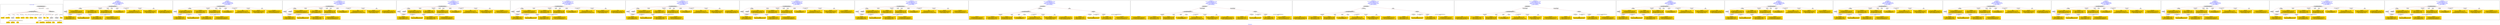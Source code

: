digraph n0 {
fontcolor="blue"
remincross="true"
label="s06-npg.json"
subgraph cluster_0 {
label="1-correct model"
n2[style="filled",color="white",fillcolor="lightgray",label="CulturalHeritageObject1"];
n3[shape="plaintext",style="filled",fillcolor="gold",label="Copyright"];
n4[shape="plaintext",style="filled",fillcolor="gold",label="DateOfWork"];
n5[style="filled",color="white",fillcolor="lightgray",label="Person1"];
n6[shape="plaintext",style="filled",fillcolor="gold",label="Description"];
n7[shape="plaintext",style="filled",fillcolor="gold",label="Dimension"];
n8[shape="plaintext",style="filled",fillcolor="gold",label="Medium"];
n9[shape="plaintext",style="filled",fillcolor="gold",label="CreditLine"];
n10[shape="plaintext",style="filled",fillcolor="gold",label="Owner"];
n11[style="filled",color="white",fillcolor="lightgray",label="Concept2"];
n12[shape="plaintext",style="filled",fillcolor="gold",label="Title"];
n13[shape="plaintext",style="filled",fillcolor="gold",label="Ref"];
n14[style="filled",color="white",fillcolor="lightgray",label="Person2"];
n15[style="filled",color="white",fillcolor="lightgray",label="Concept1"];
n16[shape="plaintext",style="filled",fillcolor="gold",label="birthDate"];
n17[shape="plaintext",style="filled",fillcolor="gold",label="deathDate"];
n18[shape="plaintext",style="filled",fillcolor="gold",label="Artist"];
n19[shape="plaintext",style="filled",fillcolor="gold",label="sitterBirthDate"];
n20[shape="plaintext",style="filled",fillcolor="gold",label="sitterDeathDate"];
n21[shape="plaintext",style="filled",fillcolor="gold",label="values"];
n22[style="filled",color="white",fillcolor="lightgray",label="EuropeanaAggregation1"];
n23[style="filled",color="white",fillcolor="lightgray",label="WebResource1"];
n24[shape="plaintext",style="filled",fillcolor="gold",label="Image"];
n25[shape="plaintext",style="filled",fillcolor="gold",label="Classification"];
n26[shape="plaintext",style="filled",fillcolor="gold",label="values"];
}
subgraph cluster_1 {
label="candidate 0\nlink coherence:1.0\nnode coherence:1.0\nconfidence:0.4354792826123525\nmapping score:0.6148567305677539\ncost:11.99999\n-precision:0.5-recall:0.25"
n28[style="filled",color="white",fillcolor="lightgray",label="CulturalHeritageObject1"];
n29[style="filled",color="white",fillcolor="lightgray",label="Person1"];
n30[shape="plaintext",style="filled",fillcolor="gold",label="CreditLine\n[CulturalHeritageObject,provenance,0.611]\n[CulturalHeritageObject,title,0.258]\n[CulturalHeritageObject,rightsHolder,0.1]\n[Person,countryAssociatedWithThePerson,0.031]"];
n31[shape="plaintext",style="filled",fillcolor="gold",label="DateOfWork\n[CulturalHeritageObject,created,0.513]\n[Person,dateOfBirth,0.288]\n[CulturalHeritageObject,provenance,0.124]\n[Person,dateOfDeath,0.075]"];
n32[shape="plaintext",style="filled",fillcolor="gold",label="deathDate\n[Person,dateOfDeath,0.435]\n[CulturalHeritageObject,created,0.251]\n[Person,dateOfBirth,0.218]\n[CulturalHeritageObject,extent,0.096]"];
n33[shape="plaintext",style="filled",fillcolor="gold",label="Ref\n[CulturalHeritageObject,extent,0.967]\n[Person,nameOfThePerson,0.033]"];
n34[shape="plaintext",style="filled",fillcolor="gold",label="Dimension\n[CulturalHeritageObject,extent,0.801]\n[Person,nameOfThePerson,0.199]\n[CulturalHeritageObject,title,0.001]\n[CulturalHeritageObject,medium,0.0]"];
n35[shape="plaintext",style="filled",fillcolor="gold",label="Medium\n[CulturalHeritageObject,medium,1.0]\n[Concept,prefLabel,0.0]\n[Person,nameOfThePerson,0.0]"];
n36[shape="plaintext",style="filled",fillcolor="gold",label="Title\n[Person,nameOfThePerson,0.668]\n[CulturalHeritageObject,title,0.277]\n[CulturalHeritageObject,provenance,0.054]\n[CulturalHeritageObject,accessionNumber,0.001]"];
n37[shape="plaintext",style="filled",fillcolor="gold",label="Copyright\n[CulturalHeritageObject,provenance,0.601]\n[Person,nameOfThePerson,0.23]\n[CulturalHeritageObject,created,0.085]\n[Person,dateOfBirth,0.085]"];
n38[shape="plaintext",style="filled",fillcolor="gold",label="birthDate\n[Person,dateOfBirth,0.455]\n[CulturalHeritageObject,created,0.373]\n[Person,dateOfDeath,0.096]\n[Person,nameOfThePerson,0.076]"];
n39[shape="plaintext",style="filled",fillcolor="gold",label="Owner\n[CulturalHeritageObject,title,0.807]\n[CulturalHeritageObject,provenance,0.123]\n[CulturalHeritageObject,rightsHolder,0.069]\n[Person,nameOfThePerson,0.001]"];
n40[shape="plaintext",style="filled",fillcolor="gold",label="Description\n[CulturalHeritageObject,title,0.615]\n[CulturalHeritageObject,provenance,0.201]\n[Person,nameOfThePerson,0.139]\n[Person,countryAssociatedWithThePerson,0.045]"];
}
subgraph cluster_2 {
label="candidate 1\nlink coherence:1.0\nnode coherence:1.0\nconfidence:0.4138247672435888\nmapping score:0.607638558778166\ncost:11.99999\n-precision:0.58-recall:0.29"
n42[style="filled",color="white",fillcolor="lightgray",label="CulturalHeritageObject1"];
n43[style="filled",color="white",fillcolor="lightgray",label="Person1"];
n44[shape="plaintext",style="filled",fillcolor="gold",label="Owner\n[CulturalHeritageObject,title,0.807]\n[CulturalHeritageObject,provenance,0.123]\n[CulturalHeritageObject,rightsHolder,0.069]\n[Person,nameOfThePerson,0.001]"];
n45[shape="plaintext",style="filled",fillcolor="gold",label="DateOfWork\n[CulturalHeritageObject,created,0.513]\n[Person,dateOfBirth,0.288]\n[CulturalHeritageObject,provenance,0.124]\n[Person,dateOfDeath,0.075]"];
n46[shape="plaintext",style="filled",fillcolor="gold",label="deathDate\n[Person,dateOfDeath,0.435]\n[CulturalHeritageObject,created,0.251]\n[Person,dateOfBirth,0.218]\n[CulturalHeritageObject,extent,0.096]"];
n47[shape="plaintext",style="filled",fillcolor="gold",label="Ref\n[CulturalHeritageObject,extent,0.967]\n[Person,nameOfThePerson,0.033]"];
n48[shape="plaintext",style="filled",fillcolor="gold",label="Dimension\n[CulturalHeritageObject,extent,0.801]\n[Person,nameOfThePerson,0.199]\n[CulturalHeritageObject,title,0.001]\n[CulturalHeritageObject,medium,0.0]"];
n49[shape="plaintext",style="filled",fillcolor="gold",label="Medium\n[CulturalHeritageObject,medium,1.0]\n[Concept,prefLabel,0.0]\n[Person,nameOfThePerson,0.0]"];
n50[shape="plaintext",style="filled",fillcolor="gold",label="Title\n[Person,nameOfThePerson,0.668]\n[CulturalHeritageObject,title,0.277]\n[CulturalHeritageObject,provenance,0.054]\n[CulturalHeritageObject,accessionNumber,0.001]"];
n51[shape="plaintext",style="filled",fillcolor="gold",label="Copyright\n[CulturalHeritageObject,provenance,0.601]\n[Person,nameOfThePerson,0.23]\n[CulturalHeritageObject,created,0.085]\n[Person,dateOfBirth,0.085]"];
n52[shape="plaintext",style="filled",fillcolor="gold",label="birthDate\n[Person,dateOfBirth,0.455]\n[CulturalHeritageObject,created,0.373]\n[Person,dateOfDeath,0.096]\n[Person,nameOfThePerson,0.076]"];
n53[shape="plaintext",style="filled",fillcolor="gold",label="Description\n[CulturalHeritageObject,title,0.615]\n[CulturalHeritageObject,provenance,0.201]\n[Person,nameOfThePerson,0.139]\n[Person,countryAssociatedWithThePerson,0.045]"];
n54[shape="plaintext",style="filled",fillcolor="gold",label="CreditLine\n[CulturalHeritageObject,provenance,0.611]\n[CulturalHeritageObject,title,0.258]\n[CulturalHeritageObject,rightsHolder,0.1]\n[Person,countryAssociatedWithThePerson,0.031]"];
}
subgraph cluster_3 {
label="candidate 10\nlink coherence:0.9230769230769231\nnode coherence:1.0\nconfidence:0.40756319637794236\nmapping score:0.6055513684896172\ncost:12.99999\n-precision:0.31-recall:0.17"
n56[style="filled",color="white",fillcolor="lightgray",label="CulturalHeritageObject1"];
n57[style="filled",color="white",fillcolor="lightgray",label="Person1"];
n58[style="filled",color="white",fillcolor="lightgray",label="Concept1"];
n59[shape="plaintext",style="filled",fillcolor="gold",label="CreditLine\n[CulturalHeritageObject,provenance,0.611]\n[CulturalHeritageObject,title,0.258]\n[CulturalHeritageObject,rightsHolder,0.1]\n[Person,countryAssociatedWithThePerson,0.031]"];
n60[shape="plaintext",style="filled",fillcolor="gold",label="birthDate\n[Person,dateOfBirth,0.455]\n[CulturalHeritageObject,created,0.373]\n[Person,dateOfDeath,0.096]\n[Person,nameOfThePerson,0.076]"];
n61[shape="plaintext",style="filled",fillcolor="gold",label="deathDate\n[Person,dateOfDeath,0.435]\n[CulturalHeritageObject,created,0.251]\n[Person,dateOfBirth,0.218]\n[CulturalHeritageObject,extent,0.096]"];
n62[shape="plaintext",style="filled",fillcolor="gold",label="Ref\n[CulturalHeritageObject,extent,0.967]\n[Person,nameOfThePerson,0.033]"];
n63[shape="plaintext",style="filled",fillcolor="gold",label="Dimension\n[CulturalHeritageObject,extent,0.801]\n[Person,nameOfThePerson,0.199]\n[CulturalHeritageObject,title,0.001]\n[CulturalHeritageObject,medium,0.0]"];
n64[shape="plaintext",style="filled",fillcolor="gold",label="Medium\n[CulturalHeritageObject,medium,1.0]\n[Concept,prefLabel,0.0]\n[Person,nameOfThePerson,0.0]"];
n65[shape="plaintext",style="filled",fillcolor="gold",label="Title\n[Person,nameOfThePerson,0.668]\n[CulturalHeritageObject,title,0.277]\n[CulturalHeritageObject,provenance,0.054]\n[CulturalHeritageObject,accessionNumber,0.001]"];
n66[shape="plaintext",style="filled",fillcolor="gold",label="Copyright\n[CulturalHeritageObject,provenance,0.601]\n[Person,nameOfThePerson,0.23]\n[CulturalHeritageObject,created,0.085]\n[Person,dateOfBirth,0.085]"];
n67[shape="plaintext",style="filled",fillcolor="gold",label="DateOfWork\n[CulturalHeritageObject,created,0.513]\n[Person,dateOfBirth,0.288]\n[CulturalHeritageObject,provenance,0.124]\n[Person,dateOfDeath,0.075]"];
n68[shape="plaintext",style="filled",fillcolor="gold",label="Owner\n[CulturalHeritageObject,title,0.807]\n[CulturalHeritageObject,provenance,0.123]\n[CulturalHeritageObject,rightsHolder,0.069]\n[Person,nameOfThePerson,0.001]"];
n69[shape="plaintext",style="filled",fillcolor="gold",label="Description\n[CulturalHeritageObject,title,0.615]\n[CulturalHeritageObject,provenance,0.201]\n[Person,nameOfThePerson,0.139]\n[Person,countryAssociatedWithThePerson,0.045]"];
}
subgraph cluster_4 {
label="candidate 11\nlink coherence:0.9230769230769231\nnode coherence:1.0\nconfidence:0.3859086810091786\nmapping score:0.5983331967000293\ncost:12.99999\n-precision:0.38-recall:0.21"
n71[style="filled",color="white",fillcolor="lightgray",label="CulturalHeritageObject1"];
n72[style="filled",color="white",fillcolor="lightgray",label="Person1"];
n73[style="filled",color="white",fillcolor="lightgray",label="Concept1"];
n74[shape="plaintext",style="filled",fillcolor="gold",label="Owner\n[CulturalHeritageObject,title,0.807]\n[CulturalHeritageObject,provenance,0.123]\n[CulturalHeritageObject,rightsHolder,0.069]\n[Person,nameOfThePerson,0.001]"];
n75[shape="plaintext",style="filled",fillcolor="gold",label="birthDate\n[Person,dateOfBirth,0.455]\n[CulturalHeritageObject,created,0.373]\n[Person,dateOfDeath,0.096]\n[Person,nameOfThePerson,0.076]"];
n76[shape="plaintext",style="filled",fillcolor="gold",label="deathDate\n[Person,dateOfDeath,0.435]\n[CulturalHeritageObject,created,0.251]\n[Person,dateOfBirth,0.218]\n[CulturalHeritageObject,extent,0.096]"];
n77[shape="plaintext",style="filled",fillcolor="gold",label="Ref\n[CulturalHeritageObject,extent,0.967]\n[Person,nameOfThePerson,0.033]"];
n78[shape="plaintext",style="filled",fillcolor="gold",label="Dimension\n[CulturalHeritageObject,extent,0.801]\n[Person,nameOfThePerson,0.199]\n[CulturalHeritageObject,title,0.001]\n[CulturalHeritageObject,medium,0.0]"];
n79[shape="plaintext",style="filled",fillcolor="gold",label="Medium\n[CulturalHeritageObject,medium,1.0]\n[Concept,prefLabel,0.0]\n[Person,nameOfThePerson,0.0]"];
n80[shape="plaintext",style="filled",fillcolor="gold",label="Title\n[Person,nameOfThePerson,0.668]\n[CulturalHeritageObject,title,0.277]\n[CulturalHeritageObject,provenance,0.054]\n[CulturalHeritageObject,accessionNumber,0.001]"];
n81[shape="plaintext",style="filled",fillcolor="gold",label="Copyright\n[CulturalHeritageObject,provenance,0.601]\n[Person,nameOfThePerson,0.23]\n[CulturalHeritageObject,created,0.085]\n[Person,dateOfBirth,0.085]"];
n82[shape="plaintext",style="filled",fillcolor="gold",label="DateOfWork\n[CulturalHeritageObject,created,0.513]\n[Person,dateOfBirth,0.288]\n[CulturalHeritageObject,provenance,0.124]\n[Person,dateOfDeath,0.075]"];
n83[shape="plaintext",style="filled",fillcolor="gold",label="Description\n[CulturalHeritageObject,title,0.615]\n[CulturalHeritageObject,provenance,0.201]\n[Person,nameOfThePerson,0.139]\n[Person,countryAssociatedWithThePerson,0.045]"];
n84[shape="plaintext",style="filled",fillcolor="gold",label="CreditLine\n[CulturalHeritageObject,provenance,0.611]\n[CulturalHeritageObject,title,0.258]\n[CulturalHeritageObject,rightsHolder,0.1]\n[Person,countryAssociatedWithThePerson,0.031]"];
}
subgraph cluster_5 {
label="candidate 12\nlink coherence:0.9230769230769231\nnode coherence:1.0\nconfidence:0.38312119005134454\nmapping score:0.5974040330474178\ncost:12.99999\n-precision:0.31-recall:0.17"
n86[style="filled",color="white",fillcolor="lightgray",label="CulturalHeritageObject1"];
n87[style="filled",color="white",fillcolor="lightgray",label="Person1"];
n88[style="filled",color="white",fillcolor="lightgray",label="Concept1"];
n89[shape="plaintext",style="filled",fillcolor="gold",label="CreditLine\n[CulturalHeritageObject,provenance,0.611]\n[CulturalHeritageObject,title,0.258]\n[CulturalHeritageObject,rightsHolder,0.1]\n[Person,countryAssociatedWithThePerson,0.031]"];
n90[shape="plaintext",style="filled",fillcolor="gold",label="DateOfWork\n[CulturalHeritageObject,created,0.513]\n[Person,dateOfBirth,0.288]\n[CulturalHeritageObject,provenance,0.124]\n[Person,dateOfDeath,0.075]"];
n91[shape="plaintext",style="filled",fillcolor="gold",label="birthDate\n[Person,dateOfBirth,0.455]\n[CulturalHeritageObject,created,0.373]\n[Person,dateOfDeath,0.096]\n[Person,nameOfThePerson,0.076]"];
n92[shape="plaintext",style="filled",fillcolor="gold",label="Ref\n[CulturalHeritageObject,extent,0.967]\n[Person,nameOfThePerson,0.033]"];
n93[shape="plaintext",style="filled",fillcolor="gold",label="Dimension\n[CulturalHeritageObject,extent,0.801]\n[Person,nameOfThePerson,0.199]\n[CulturalHeritageObject,title,0.001]\n[CulturalHeritageObject,medium,0.0]"];
n94[shape="plaintext",style="filled",fillcolor="gold",label="Medium\n[CulturalHeritageObject,medium,1.0]\n[Concept,prefLabel,0.0]\n[Person,nameOfThePerson,0.0]"];
n95[shape="plaintext",style="filled",fillcolor="gold",label="Title\n[Person,nameOfThePerson,0.668]\n[CulturalHeritageObject,title,0.277]\n[CulturalHeritageObject,provenance,0.054]\n[CulturalHeritageObject,accessionNumber,0.001]"];
n96[shape="plaintext",style="filled",fillcolor="gold",label="Copyright\n[CulturalHeritageObject,provenance,0.601]\n[Person,nameOfThePerson,0.23]\n[CulturalHeritageObject,created,0.085]\n[Person,dateOfBirth,0.085]"];
n97[shape="plaintext",style="filled",fillcolor="gold",label="deathDate\n[Person,dateOfDeath,0.435]\n[CulturalHeritageObject,created,0.251]\n[Person,dateOfBirth,0.218]\n[CulturalHeritageObject,extent,0.096]"];
n98[shape="plaintext",style="filled",fillcolor="gold",label="Owner\n[CulturalHeritageObject,title,0.807]\n[CulturalHeritageObject,provenance,0.123]\n[CulturalHeritageObject,rightsHolder,0.069]\n[Person,nameOfThePerson,0.001]"];
n99[shape="plaintext",style="filled",fillcolor="gold",label="Description\n[CulturalHeritageObject,title,0.615]\n[CulturalHeritageObject,provenance,0.201]\n[Person,nameOfThePerson,0.139]\n[Person,countryAssociatedWithThePerson,0.045]"];
}
subgraph cluster_6 {
label="candidate 13\nlink coherence:0.9230769230769231\nnode coherence:1.0\nconfidence:0.3656092775242408\nmapping score:0.5915667288717167\ncost:12.99999\n-precision:0.23-recall:0.12"
n101[style="filled",color="white",fillcolor="lightgray",label="CulturalHeritageObject1"];
n102[style="filled",color="white",fillcolor="lightgray",label="Person1"];
n103[style="filled",color="white",fillcolor="lightgray",label="Concept1"];
n104[shape="plaintext",style="filled",fillcolor="gold",label="CreditLine\n[CulturalHeritageObject,provenance,0.611]\n[CulturalHeritageObject,title,0.258]\n[CulturalHeritageObject,rightsHolder,0.1]\n[Person,countryAssociatedWithThePerson,0.031]"];
n105[shape="plaintext",style="filled",fillcolor="gold",label="deathDate\n[Person,dateOfDeath,0.435]\n[CulturalHeritageObject,created,0.251]\n[Person,dateOfBirth,0.218]\n[CulturalHeritageObject,extent,0.096]"];
n106[shape="plaintext",style="filled",fillcolor="gold",label="birthDate\n[Person,dateOfBirth,0.455]\n[CulturalHeritageObject,created,0.373]\n[Person,dateOfDeath,0.096]\n[Person,nameOfThePerson,0.076]"];
n107[shape="plaintext",style="filled",fillcolor="gold",label="Ref\n[CulturalHeritageObject,extent,0.967]\n[Person,nameOfThePerson,0.033]"];
n108[shape="plaintext",style="filled",fillcolor="gold",label="Dimension\n[CulturalHeritageObject,extent,0.801]\n[Person,nameOfThePerson,0.199]\n[CulturalHeritageObject,title,0.001]\n[CulturalHeritageObject,medium,0.0]"];
n109[shape="plaintext",style="filled",fillcolor="gold",label="Medium\n[CulturalHeritageObject,medium,1.0]\n[Concept,prefLabel,0.0]\n[Person,nameOfThePerson,0.0]"];
n110[shape="plaintext",style="filled",fillcolor="gold",label="Title\n[Person,nameOfThePerson,0.668]\n[CulturalHeritageObject,title,0.277]\n[CulturalHeritageObject,provenance,0.054]\n[CulturalHeritageObject,accessionNumber,0.001]"];
n111[shape="plaintext",style="filled",fillcolor="gold",label="Copyright\n[CulturalHeritageObject,provenance,0.601]\n[Person,nameOfThePerson,0.23]\n[CulturalHeritageObject,created,0.085]\n[Person,dateOfBirth,0.085]"];
n112[shape="plaintext",style="filled",fillcolor="gold",label="DateOfWork\n[CulturalHeritageObject,created,0.513]\n[Person,dateOfBirth,0.288]\n[CulturalHeritageObject,provenance,0.124]\n[Person,dateOfDeath,0.075]"];
n113[shape="plaintext",style="filled",fillcolor="gold",label="Owner\n[CulturalHeritageObject,title,0.807]\n[CulturalHeritageObject,provenance,0.123]\n[CulturalHeritageObject,rightsHolder,0.069]\n[Person,nameOfThePerson,0.001]"];
n114[shape="plaintext",style="filled",fillcolor="gold",label="Description\n[CulturalHeritageObject,title,0.615]\n[CulturalHeritageObject,provenance,0.201]\n[Person,nameOfThePerson,0.139]\n[Person,countryAssociatedWithThePerson,0.045]"];
}
subgraph cluster_7 {
label="candidate 14\nlink coherence:0.9230769230769231\nnode coherence:1.0\nconfidence:0.3614666746825808\nmapping score:0.59018586125783\ncost:12.99999\n-precision:0.38-recall:0.21"
n116[style="filled",color="white",fillcolor="lightgray",label="CulturalHeritageObject1"];
n117[style="filled",color="white",fillcolor="lightgray",label="Person1"];
n118[style="filled",color="white",fillcolor="lightgray",label="Concept1"];
n119[shape="plaintext",style="filled",fillcolor="gold",label="Owner\n[CulturalHeritageObject,title,0.807]\n[CulturalHeritageObject,provenance,0.123]\n[CulturalHeritageObject,rightsHolder,0.069]\n[Person,nameOfThePerson,0.001]"];
n120[shape="plaintext",style="filled",fillcolor="gold",label="DateOfWork\n[CulturalHeritageObject,created,0.513]\n[Person,dateOfBirth,0.288]\n[CulturalHeritageObject,provenance,0.124]\n[Person,dateOfDeath,0.075]"];
n121[shape="plaintext",style="filled",fillcolor="gold",label="birthDate\n[Person,dateOfBirth,0.455]\n[CulturalHeritageObject,created,0.373]\n[Person,dateOfDeath,0.096]\n[Person,nameOfThePerson,0.076]"];
n122[shape="plaintext",style="filled",fillcolor="gold",label="Ref\n[CulturalHeritageObject,extent,0.967]\n[Person,nameOfThePerson,0.033]"];
n123[shape="plaintext",style="filled",fillcolor="gold",label="Dimension\n[CulturalHeritageObject,extent,0.801]\n[Person,nameOfThePerson,0.199]\n[CulturalHeritageObject,title,0.001]\n[CulturalHeritageObject,medium,0.0]"];
n124[shape="plaintext",style="filled",fillcolor="gold",label="Medium\n[CulturalHeritageObject,medium,1.0]\n[Concept,prefLabel,0.0]\n[Person,nameOfThePerson,0.0]"];
n125[shape="plaintext",style="filled",fillcolor="gold",label="Title\n[Person,nameOfThePerson,0.668]\n[CulturalHeritageObject,title,0.277]\n[CulturalHeritageObject,provenance,0.054]\n[CulturalHeritageObject,accessionNumber,0.001]"];
n126[shape="plaintext",style="filled",fillcolor="gold",label="Copyright\n[CulturalHeritageObject,provenance,0.601]\n[Person,nameOfThePerson,0.23]\n[CulturalHeritageObject,created,0.085]\n[Person,dateOfBirth,0.085]"];
n127[shape="plaintext",style="filled",fillcolor="gold",label="deathDate\n[Person,dateOfDeath,0.435]\n[CulturalHeritageObject,created,0.251]\n[Person,dateOfBirth,0.218]\n[CulturalHeritageObject,extent,0.096]"];
n128[shape="plaintext",style="filled",fillcolor="gold",label="Description\n[CulturalHeritageObject,title,0.615]\n[CulturalHeritageObject,provenance,0.201]\n[Person,nameOfThePerson,0.139]\n[Person,countryAssociatedWithThePerson,0.045]"];
n129[shape="plaintext",style="filled",fillcolor="gold",label="CreditLine\n[CulturalHeritageObject,provenance,0.611]\n[CulturalHeritageObject,title,0.258]\n[CulturalHeritageObject,rightsHolder,0.1]\n[Person,countryAssociatedWithThePerson,0.031]"];
}
subgraph cluster_8 {
label="candidate 15\nlink coherence:0.9230769230769231\nnode coherence:1.0\nconfidence:0.34395476215547705\nmapping score:0.5843485570821287\ncost:12.99999\n-precision:0.31-recall:0.17"
n131[style="filled",color="white",fillcolor="lightgray",label="CulturalHeritageObject1"];
n132[style="filled",color="white",fillcolor="lightgray",label="Person1"];
n133[style="filled",color="white",fillcolor="lightgray",label="Concept1"];
n134[shape="plaintext",style="filled",fillcolor="gold",label="Owner\n[CulturalHeritageObject,title,0.807]\n[CulturalHeritageObject,provenance,0.123]\n[CulturalHeritageObject,rightsHolder,0.069]\n[Person,nameOfThePerson,0.001]"];
n135[shape="plaintext",style="filled",fillcolor="gold",label="deathDate\n[Person,dateOfDeath,0.435]\n[CulturalHeritageObject,created,0.251]\n[Person,dateOfBirth,0.218]\n[CulturalHeritageObject,extent,0.096]"];
n136[shape="plaintext",style="filled",fillcolor="gold",label="birthDate\n[Person,dateOfBirth,0.455]\n[CulturalHeritageObject,created,0.373]\n[Person,dateOfDeath,0.096]\n[Person,nameOfThePerson,0.076]"];
n137[shape="plaintext",style="filled",fillcolor="gold",label="Ref\n[CulturalHeritageObject,extent,0.967]\n[Person,nameOfThePerson,0.033]"];
n138[shape="plaintext",style="filled",fillcolor="gold",label="Dimension\n[CulturalHeritageObject,extent,0.801]\n[Person,nameOfThePerson,0.199]\n[CulturalHeritageObject,title,0.001]\n[CulturalHeritageObject,medium,0.0]"];
n139[shape="plaintext",style="filled",fillcolor="gold",label="Medium\n[CulturalHeritageObject,medium,1.0]\n[Concept,prefLabel,0.0]\n[Person,nameOfThePerson,0.0]"];
n140[shape="plaintext",style="filled",fillcolor="gold",label="Title\n[Person,nameOfThePerson,0.668]\n[CulturalHeritageObject,title,0.277]\n[CulturalHeritageObject,provenance,0.054]\n[CulturalHeritageObject,accessionNumber,0.001]"];
n141[shape="plaintext",style="filled",fillcolor="gold",label="Copyright\n[CulturalHeritageObject,provenance,0.601]\n[Person,nameOfThePerson,0.23]\n[CulturalHeritageObject,created,0.085]\n[Person,dateOfBirth,0.085]"];
n142[shape="plaintext",style="filled",fillcolor="gold",label="DateOfWork\n[CulturalHeritageObject,created,0.513]\n[Person,dateOfBirth,0.288]\n[CulturalHeritageObject,provenance,0.124]\n[Person,dateOfDeath,0.075]"];
n143[shape="plaintext",style="filled",fillcolor="gold",label="Description\n[CulturalHeritageObject,title,0.615]\n[CulturalHeritageObject,provenance,0.201]\n[Person,nameOfThePerson,0.139]\n[Person,countryAssociatedWithThePerson,0.045]"];
n144[shape="plaintext",style="filled",fillcolor="gold",label="CreditLine\n[CulturalHeritageObject,provenance,0.611]\n[CulturalHeritageObject,title,0.258]\n[CulturalHeritageObject,rightsHolder,0.1]\n[Person,countryAssociatedWithThePerson,0.031]"];
}
subgraph cluster_9 {
label="candidate 16\nlink coherence:0.8461538461538461\nnode coherence:1.0\nconfidence:0.4354792826123525\nmapping score:0.6148567305677539\ncost:211.010002\n-precision:0.38-recall:0.21"
n146[style="filled",color="white",fillcolor="lightgray",label="ProvidedCHO1"];
n147[style="filled",color="white",fillcolor="lightgray",label="CulturalHeritageObject1"];
n148[style="filled",color="white",fillcolor="lightgray",label="Person1"];
n149[shape="plaintext",style="filled",fillcolor="gold",label="CreditLine\n[CulturalHeritageObject,provenance,0.611]\n[CulturalHeritageObject,title,0.258]\n[CulturalHeritageObject,rightsHolder,0.1]\n[Person,countryAssociatedWithThePerson,0.031]"];
n150[shape="plaintext",style="filled",fillcolor="gold",label="DateOfWork\n[CulturalHeritageObject,created,0.513]\n[Person,dateOfBirth,0.288]\n[CulturalHeritageObject,provenance,0.124]\n[Person,dateOfDeath,0.075]"];
n151[shape="plaintext",style="filled",fillcolor="gold",label="deathDate\n[Person,dateOfDeath,0.435]\n[CulturalHeritageObject,created,0.251]\n[Person,dateOfBirth,0.218]\n[CulturalHeritageObject,extent,0.096]"];
n152[shape="plaintext",style="filled",fillcolor="gold",label="Ref\n[CulturalHeritageObject,extent,0.967]\n[Person,nameOfThePerson,0.033]"];
n153[shape="plaintext",style="filled",fillcolor="gold",label="Dimension\n[CulturalHeritageObject,extent,0.801]\n[Person,nameOfThePerson,0.199]\n[CulturalHeritageObject,title,0.001]\n[CulturalHeritageObject,medium,0.0]"];
n154[shape="plaintext",style="filled",fillcolor="gold",label="Medium\n[CulturalHeritageObject,medium,1.0]\n[Concept,prefLabel,0.0]\n[Person,nameOfThePerson,0.0]"];
n155[shape="plaintext",style="filled",fillcolor="gold",label="Title\n[Person,nameOfThePerson,0.668]\n[CulturalHeritageObject,title,0.277]\n[CulturalHeritageObject,provenance,0.054]\n[CulturalHeritageObject,accessionNumber,0.001]"];
n156[shape="plaintext",style="filled",fillcolor="gold",label="Copyright\n[CulturalHeritageObject,provenance,0.601]\n[Person,nameOfThePerson,0.23]\n[CulturalHeritageObject,created,0.085]\n[Person,dateOfBirth,0.085]"];
n157[shape="plaintext",style="filled",fillcolor="gold",label="birthDate\n[Person,dateOfBirth,0.455]\n[CulturalHeritageObject,created,0.373]\n[Person,dateOfDeath,0.096]\n[Person,nameOfThePerson,0.076]"];
n158[shape="plaintext",style="filled",fillcolor="gold",label="Owner\n[CulturalHeritageObject,title,0.807]\n[CulturalHeritageObject,provenance,0.123]\n[CulturalHeritageObject,rightsHolder,0.069]\n[Person,nameOfThePerson,0.001]"];
n159[shape="plaintext",style="filled",fillcolor="gold",label="Description\n[CulturalHeritageObject,title,0.615]\n[CulturalHeritageObject,provenance,0.201]\n[Person,nameOfThePerson,0.139]\n[Person,countryAssociatedWithThePerson,0.045]"];
}
subgraph cluster_10 {
label="candidate 17\nlink coherence:0.8461538461538461\nnode coherence:1.0\nconfidence:0.4354792826123525\nmapping score:0.6148567305677539\ncost:211.020004\n-precision:0.38-recall:0.21"
n161[style="filled",color="white",fillcolor="lightgray",label="Organization1"];
n162[style="filled",color="white",fillcolor="lightgray",label="CulturalHeritageObject1"];
n163[style="filled",color="white",fillcolor="lightgray",label="Person1"];
n164[shape="plaintext",style="filled",fillcolor="gold",label="CreditLine\n[CulturalHeritageObject,provenance,0.611]\n[CulturalHeritageObject,title,0.258]\n[CulturalHeritageObject,rightsHolder,0.1]\n[Person,countryAssociatedWithThePerson,0.031]"];
n165[shape="plaintext",style="filled",fillcolor="gold",label="DateOfWork\n[CulturalHeritageObject,created,0.513]\n[Person,dateOfBirth,0.288]\n[CulturalHeritageObject,provenance,0.124]\n[Person,dateOfDeath,0.075]"];
n166[shape="plaintext",style="filled",fillcolor="gold",label="deathDate\n[Person,dateOfDeath,0.435]\n[CulturalHeritageObject,created,0.251]\n[Person,dateOfBirth,0.218]\n[CulturalHeritageObject,extent,0.096]"];
n167[shape="plaintext",style="filled",fillcolor="gold",label="Ref\n[CulturalHeritageObject,extent,0.967]\n[Person,nameOfThePerson,0.033]"];
n168[shape="plaintext",style="filled",fillcolor="gold",label="Dimension\n[CulturalHeritageObject,extent,0.801]\n[Person,nameOfThePerson,0.199]\n[CulturalHeritageObject,title,0.001]\n[CulturalHeritageObject,medium,0.0]"];
n169[shape="plaintext",style="filled",fillcolor="gold",label="Medium\n[CulturalHeritageObject,medium,1.0]\n[Concept,prefLabel,0.0]\n[Person,nameOfThePerson,0.0]"];
n170[shape="plaintext",style="filled",fillcolor="gold",label="Title\n[Person,nameOfThePerson,0.668]\n[CulturalHeritageObject,title,0.277]\n[CulturalHeritageObject,provenance,0.054]\n[CulturalHeritageObject,accessionNumber,0.001]"];
n171[shape="plaintext",style="filled",fillcolor="gold",label="Copyright\n[CulturalHeritageObject,provenance,0.601]\n[Person,nameOfThePerson,0.23]\n[CulturalHeritageObject,created,0.085]\n[Person,dateOfBirth,0.085]"];
n172[shape="plaintext",style="filled",fillcolor="gold",label="birthDate\n[Person,dateOfBirth,0.455]\n[CulturalHeritageObject,created,0.373]\n[Person,dateOfDeath,0.096]\n[Person,nameOfThePerson,0.076]"];
n173[shape="plaintext",style="filled",fillcolor="gold",label="Owner\n[CulturalHeritageObject,title,0.807]\n[CulturalHeritageObject,provenance,0.123]\n[CulturalHeritageObject,rightsHolder,0.069]\n[Person,nameOfThePerson,0.001]"];
n174[shape="plaintext",style="filled",fillcolor="gold",label="Description\n[CulturalHeritageObject,title,0.615]\n[CulturalHeritageObject,provenance,0.201]\n[Person,nameOfThePerson,0.139]\n[Person,countryAssociatedWithThePerson,0.045]"];
}
subgraph cluster_11 {
label="candidate 18\nlink coherence:0.8461538461538461\nnode coherence:1.0\nconfidence:0.4138247672435888\nmapping score:0.607638558778166\ncost:211.010002\n-precision:0.46-recall:0.25"
n176[style="filled",color="white",fillcolor="lightgray",label="ProvidedCHO1"];
n177[style="filled",color="white",fillcolor="lightgray",label="CulturalHeritageObject1"];
n178[style="filled",color="white",fillcolor="lightgray",label="Person1"];
n179[shape="plaintext",style="filled",fillcolor="gold",label="Owner\n[CulturalHeritageObject,title,0.807]\n[CulturalHeritageObject,provenance,0.123]\n[CulturalHeritageObject,rightsHolder,0.069]\n[Person,nameOfThePerson,0.001]"];
n180[shape="plaintext",style="filled",fillcolor="gold",label="DateOfWork\n[CulturalHeritageObject,created,0.513]\n[Person,dateOfBirth,0.288]\n[CulturalHeritageObject,provenance,0.124]\n[Person,dateOfDeath,0.075]"];
n181[shape="plaintext",style="filled",fillcolor="gold",label="deathDate\n[Person,dateOfDeath,0.435]\n[CulturalHeritageObject,created,0.251]\n[Person,dateOfBirth,0.218]\n[CulturalHeritageObject,extent,0.096]"];
n182[shape="plaintext",style="filled",fillcolor="gold",label="Ref\n[CulturalHeritageObject,extent,0.967]\n[Person,nameOfThePerson,0.033]"];
n183[shape="plaintext",style="filled",fillcolor="gold",label="Dimension\n[CulturalHeritageObject,extent,0.801]\n[Person,nameOfThePerson,0.199]\n[CulturalHeritageObject,title,0.001]\n[CulturalHeritageObject,medium,0.0]"];
n184[shape="plaintext",style="filled",fillcolor="gold",label="Medium\n[CulturalHeritageObject,medium,1.0]\n[Concept,prefLabel,0.0]\n[Person,nameOfThePerson,0.0]"];
n185[shape="plaintext",style="filled",fillcolor="gold",label="Title\n[Person,nameOfThePerson,0.668]\n[CulturalHeritageObject,title,0.277]\n[CulturalHeritageObject,provenance,0.054]\n[CulturalHeritageObject,accessionNumber,0.001]"];
n186[shape="plaintext",style="filled",fillcolor="gold",label="Copyright\n[CulturalHeritageObject,provenance,0.601]\n[Person,nameOfThePerson,0.23]\n[CulturalHeritageObject,created,0.085]\n[Person,dateOfBirth,0.085]"];
n187[shape="plaintext",style="filled",fillcolor="gold",label="birthDate\n[Person,dateOfBirth,0.455]\n[CulturalHeritageObject,created,0.373]\n[Person,dateOfDeath,0.096]\n[Person,nameOfThePerson,0.076]"];
n188[shape="plaintext",style="filled",fillcolor="gold",label="Description\n[CulturalHeritageObject,title,0.615]\n[CulturalHeritageObject,provenance,0.201]\n[Person,nameOfThePerson,0.139]\n[Person,countryAssociatedWithThePerson,0.045]"];
n189[shape="plaintext",style="filled",fillcolor="gold",label="CreditLine\n[CulturalHeritageObject,provenance,0.611]\n[CulturalHeritageObject,title,0.258]\n[CulturalHeritageObject,rightsHolder,0.1]\n[Person,countryAssociatedWithThePerson,0.031]"];
}
subgraph cluster_12 {
label="candidate 19\nlink coherence:0.8461538461538461\nnode coherence:1.0\nconfidence:0.4138247672435888\nmapping score:0.607638558778166\ncost:211.020004\n-precision:0.46-recall:0.25"
n191[style="filled",color="white",fillcolor="lightgray",label="Organization1"];
n192[style="filled",color="white",fillcolor="lightgray",label="CulturalHeritageObject1"];
n193[style="filled",color="white",fillcolor="lightgray",label="Person1"];
n194[shape="plaintext",style="filled",fillcolor="gold",label="Owner\n[CulturalHeritageObject,title,0.807]\n[CulturalHeritageObject,provenance,0.123]\n[CulturalHeritageObject,rightsHolder,0.069]\n[Person,nameOfThePerson,0.001]"];
n195[shape="plaintext",style="filled",fillcolor="gold",label="DateOfWork\n[CulturalHeritageObject,created,0.513]\n[Person,dateOfBirth,0.288]\n[CulturalHeritageObject,provenance,0.124]\n[Person,dateOfDeath,0.075]"];
n196[shape="plaintext",style="filled",fillcolor="gold",label="deathDate\n[Person,dateOfDeath,0.435]\n[CulturalHeritageObject,created,0.251]\n[Person,dateOfBirth,0.218]\n[CulturalHeritageObject,extent,0.096]"];
n197[shape="plaintext",style="filled",fillcolor="gold",label="Ref\n[CulturalHeritageObject,extent,0.967]\n[Person,nameOfThePerson,0.033]"];
n198[shape="plaintext",style="filled",fillcolor="gold",label="Dimension\n[CulturalHeritageObject,extent,0.801]\n[Person,nameOfThePerson,0.199]\n[CulturalHeritageObject,title,0.001]\n[CulturalHeritageObject,medium,0.0]"];
n199[shape="plaintext",style="filled",fillcolor="gold",label="Medium\n[CulturalHeritageObject,medium,1.0]\n[Concept,prefLabel,0.0]\n[Person,nameOfThePerson,0.0]"];
n200[shape="plaintext",style="filled",fillcolor="gold",label="Title\n[Person,nameOfThePerson,0.668]\n[CulturalHeritageObject,title,0.277]\n[CulturalHeritageObject,provenance,0.054]\n[CulturalHeritageObject,accessionNumber,0.001]"];
n201[shape="plaintext",style="filled",fillcolor="gold",label="Copyright\n[CulturalHeritageObject,provenance,0.601]\n[Person,nameOfThePerson,0.23]\n[CulturalHeritageObject,created,0.085]\n[Person,dateOfBirth,0.085]"];
n202[shape="plaintext",style="filled",fillcolor="gold",label="birthDate\n[Person,dateOfBirth,0.455]\n[CulturalHeritageObject,created,0.373]\n[Person,dateOfDeath,0.096]\n[Person,nameOfThePerson,0.076]"];
n203[shape="plaintext",style="filled",fillcolor="gold",label="Description\n[CulturalHeritageObject,title,0.615]\n[CulturalHeritageObject,provenance,0.201]\n[Person,nameOfThePerson,0.139]\n[Person,countryAssociatedWithThePerson,0.045]"];
n204[shape="plaintext",style="filled",fillcolor="gold",label="CreditLine\n[CulturalHeritageObject,provenance,0.611]\n[CulturalHeritageObject,title,0.258]\n[CulturalHeritageObject,rightsHolder,0.1]\n[Person,countryAssociatedWithThePerson,0.031]"];
}
subgraph cluster_13 {
label="candidate 2\nlink coherence:1.0\nnode coherence:1.0\nconfidence:0.40756319637794236\nmapping score:0.6055513684896172\ncost:11.99999\n-precision:0.33-recall:0.17"
n206[style="filled",color="white",fillcolor="lightgray",label="CulturalHeritageObject1"];
n207[style="filled",color="white",fillcolor="lightgray",label="Person1"];
n208[shape="plaintext",style="filled",fillcolor="gold",label="CreditLine\n[CulturalHeritageObject,provenance,0.611]\n[CulturalHeritageObject,title,0.258]\n[CulturalHeritageObject,rightsHolder,0.1]\n[Person,countryAssociatedWithThePerson,0.031]"];
n209[shape="plaintext",style="filled",fillcolor="gold",label="birthDate\n[Person,dateOfBirth,0.455]\n[CulturalHeritageObject,created,0.373]\n[Person,dateOfDeath,0.096]\n[Person,nameOfThePerson,0.076]"];
n210[shape="plaintext",style="filled",fillcolor="gold",label="deathDate\n[Person,dateOfDeath,0.435]\n[CulturalHeritageObject,created,0.251]\n[Person,dateOfBirth,0.218]\n[CulturalHeritageObject,extent,0.096]"];
n211[shape="plaintext",style="filled",fillcolor="gold",label="Ref\n[CulturalHeritageObject,extent,0.967]\n[Person,nameOfThePerson,0.033]"];
n212[shape="plaintext",style="filled",fillcolor="gold",label="Dimension\n[CulturalHeritageObject,extent,0.801]\n[Person,nameOfThePerson,0.199]\n[CulturalHeritageObject,title,0.001]\n[CulturalHeritageObject,medium,0.0]"];
n213[shape="plaintext",style="filled",fillcolor="gold",label="Medium\n[CulturalHeritageObject,medium,1.0]\n[Concept,prefLabel,0.0]\n[Person,nameOfThePerson,0.0]"];
n214[shape="plaintext",style="filled",fillcolor="gold",label="Title\n[Person,nameOfThePerson,0.668]\n[CulturalHeritageObject,title,0.277]\n[CulturalHeritageObject,provenance,0.054]\n[CulturalHeritageObject,accessionNumber,0.001]"];
n215[shape="plaintext",style="filled",fillcolor="gold",label="Copyright\n[CulturalHeritageObject,provenance,0.601]\n[Person,nameOfThePerson,0.23]\n[CulturalHeritageObject,created,0.085]\n[Person,dateOfBirth,0.085]"];
n216[shape="plaintext",style="filled",fillcolor="gold",label="DateOfWork\n[CulturalHeritageObject,created,0.513]\n[Person,dateOfBirth,0.288]\n[CulturalHeritageObject,provenance,0.124]\n[Person,dateOfDeath,0.075]"];
n217[shape="plaintext",style="filled",fillcolor="gold",label="Owner\n[CulturalHeritageObject,title,0.807]\n[CulturalHeritageObject,provenance,0.123]\n[CulturalHeritageObject,rightsHolder,0.069]\n[Person,nameOfThePerson,0.001]"];
n218[shape="plaintext",style="filled",fillcolor="gold",label="Description\n[CulturalHeritageObject,title,0.615]\n[CulturalHeritageObject,provenance,0.201]\n[Person,nameOfThePerson,0.139]\n[Person,countryAssociatedWithThePerson,0.045]"];
}
subgraph cluster_14 {
label="candidate 3\nlink coherence:1.0\nnode coherence:1.0\nconfidence:0.3859086810091786\nmapping score:0.5983331967000293\ncost:11.99999\n-precision:0.42-recall:0.21"
n220[style="filled",color="white",fillcolor="lightgray",label="CulturalHeritageObject1"];
n221[style="filled",color="white",fillcolor="lightgray",label="Person1"];
n222[shape="plaintext",style="filled",fillcolor="gold",label="Owner\n[CulturalHeritageObject,title,0.807]\n[CulturalHeritageObject,provenance,0.123]\n[CulturalHeritageObject,rightsHolder,0.069]\n[Person,nameOfThePerson,0.001]"];
n223[shape="plaintext",style="filled",fillcolor="gold",label="birthDate\n[Person,dateOfBirth,0.455]\n[CulturalHeritageObject,created,0.373]\n[Person,dateOfDeath,0.096]\n[Person,nameOfThePerson,0.076]"];
n224[shape="plaintext",style="filled",fillcolor="gold",label="deathDate\n[Person,dateOfDeath,0.435]\n[CulturalHeritageObject,created,0.251]\n[Person,dateOfBirth,0.218]\n[CulturalHeritageObject,extent,0.096]"];
n225[shape="plaintext",style="filled",fillcolor="gold",label="Ref\n[CulturalHeritageObject,extent,0.967]\n[Person,nameOfThePerson,0.033]"];
n226[shape="plaintext",style="filled",fillcolor="gold",label="Dimension\n[CulturalHeritageObject,extent,0.801]\n[Person,nameOfThePerson,0.199]\n[CulturalHeritageObject,title,0.001]\n[CulturalHeritageObject,medium,0.0]"];
n227[shape="plaintext",style="filled",fillcolor="gold",label="Medium\n[CulturalHeritageObject,medium,1.0]\n[Concept,prefLabel,0.0]\n[Person,nameOfThePerson,0.0]"];
n228[shape="plaintext",style="filled",fillcolor="gold",label="Title\n[Person,nameOfThePerson,0.668]\n[CulturalHeritageObject,title,0.277]\n[CulturalHeritageObject,provenance,0.054]\n[CulturalHeritageObject,accessionNumber,0.001]"];
n229[shape="plaintext",style="filled",fillcolor="gold",label="Copyright\n[CulturalHeritageObject,provenance,0.601]\n[Person,nameOfThePerson,0.23]\n[CulturalHeritageObject,created,0.085]\n[Person,dateOfBirth,0.085]"];
n230[shape="plaintext",style="filled",fillcolor="gold",label="DateOfWork\n[CulturalHeritageObject,created,0.513]\n[Person,dateOfBirth,0.288]\n[CulturalHeritageObject,provenance,0.124]\n[Person,dateOfDeath,0.075]"];
n231[shape="plaintext",style="filled",fillcolor="gold",label="Description\n[CulturalHeritageObject,title,0.615]\n[CulturalHeritageObject,provenance,0.201]\n[Person,nameOfThePerson,0.139]\n[Person,countryAssociatedWithThePerson,0.045]"];
n232[shape="plaintext",style="filled",fillcolor="gold",label="CreditLine\n[CulturalHeritageObject,provenance,0.611]\n[CulturalHeritageObject,title,0.258]\n[CulturalHeritageObject,rightsHolder,0.1]\n[Person,countryAssociatedWithThePerson,0.031]"];
}
subgraph cluster_15 {
label="candidate 4\nlink coherence:1.0\nnode coherence:1.0\nconfidence:0.38312119005134454\nmapping score:0.5974040330474178\ncost:11.99999\n-precision:0.33-recall:0.17"
n234[style="filled",color="white",fillcolor="lightgray",label="CulturalHeritageObject1"];
n235[style="filled",color="white",fillcolor="lightgray",label="Person1"];
n236[shape="plaintext",style="filled",fillcolor="gold",label="CreditLine\n[CulturalHeritageObject,provenance,0.611]\n[CulturalHeritageObject,title,0.258]\n[CulturalHeritageObject,rightsHolder,0.1]\n[Person,countryAssociatedWithThePerson,0.031]"];
n237[shape="plaintext",style="filled",fillcolor="gold",label="DateOfWork\n[CulturalHeritageObject,created,0.513]\n[Person,dateOfBirth,0.288]\n[CulturalHeritageObject,provenance,0.124]\n[Person,dateOfDeath,0.075]"];
n238[shape="plaintext",style="filled",fillcolor="gold",label="birthDate\n[Person,dateOfBirth,0.455]\n[CulturalHeritageObject,created,0.373]\n[Person,dateOfDeath,0.096]\n[Person,nameOfThePerson,0.076]"];
n239[shape="plaintext",style="filled",fillcolor="gold",label="Ref\n[CulturalHeritageObject,extent,0.967]\n[Person,nameOfThePerson,0.033]"];
n240[shape="plaintext",style="filled",fillcolor="gold",label="Dimension\n[CulturalHeritageObject,extent,0.801]\n[Person,nameOfThePerson,0.199]\n[CulturalHeritageObject,title,0.001]\n[CulturalHeritageObject,medium,0.0]"];
n241[shape="plaintext",style="filled",fillcolor="gold",label="Medium\n[CulturalHeritageObject,medium,1.0]\n[Concept,prefLabel,0.0]\n[Person,nameOfThePerson,0.0]"];
n242[shape="plaintext",style="filled",fillcolor="gold",label="Title\n[Person,nameOfThePerson,0.668]\n[CulturalHeritageObject,title,0.277]\n[CulturalHeritageObject,provenance,0.054]\n[CulturalHeritageObject,accessionNumber,0.001]"];
n243[shape="plaintext",style="filled",fillcolor="gold",label="Copyright\n[CulturalHeritageObject,provenance,0.601]\n[Person,nameOfThePerson,0.23]\n[CulturalHeritageObject,created,0.085]\n[Person,dateOfBirth,0.085]"];
n244[shape="plaintext",style="filled",fillcolor="gold",label="deathDate\n[Person,dateOfDeath,0.435]\n[CulturalHeritageObject,created,0.251]\n[Person,dateOfBirth,0.218]\n[CulturalHeritageObject,extent,0.096]"];
n245[shape="plaintext",style="filled",fillcolor="gold",label="Owner\n[CulturalHeritageObject,title,0.807]\n[CulturalHeritageObject,provenance,0.123]\n[CulturalHeritageObject,rightsHolder,0.069]\n[Person,nameOfThePerson,0.001]"];
n246[shape="plaintext",style="filled",fillcolor="gold",label="Description\n[CulturalHeritageObject,title,0.615]\n[CulturalHeritageObject,provenance,0.201]\n[Person,nameOfThePerson,0.139]\n[Person,countryAssociatedWithThePerson,0.045]"];
}
subgraph cluster_16 {
label="candidate 5\nlink coherence:1.0\nnode coherence:1.0\nconfidence:0.3656092775242408\nmapping score:0.5915667288717167\ncost:11.99999\n-precision:0.25-recall:0.12"
n248[style="filled",color="white",fillcolor="lightgray",label="CulturalHeritageObject1"];
n249[style="filled",color="white",fillcolor="lightgray",label="Person1"];
n250[shape="plaintext",style="filled",fillcolor="gold",label="CreditLine\n[CulturalHeritageObject,provenance,0.611]\n[CulturalHeritageObject,title,0.258]\n[CulturalHeritageObject,rightsHolder,0.1]\n[Person,countryAssociatedWithThePerson,0.031]"];
n251[shape="plaintext",style="filled",fillcolor="gold",label="deathDate\n[Person,dateOfDeath,0.435]\n[CulturalHeritageObject,created,0.251]\n[Person,dateOfBirth,0.218]\n[CulturalHeritageObject,extent,0.096]"];
n252[shape="plaintext",style="filled",fillcolor="gold",label="birthDate\n[Person,dateOfBirth,0.455]\n[CulturalHeritageObject,created,0.373]\n[Person,dateOfDeath,0.096]\n[Person,nameOfThePerson,0.076]"];
n253[shape="plaintext",style="filled",fillcolor="gold",label="Ref\n[CulturalHeritageObject,extent,0.967]\n[Person,nameOfThePerson,0.033]"];
n254[shape="plaintext",style="filled",fillcolor="gold",label="Dimension\n[CulturalHeritageObject,extent,0.801]\n[Person,nameOfThePerson,0.199]\n[CulturalHeritageObject,title,0.001]\n[CulturalHeritageObject,medium,0.0]"];
n255[shape="plaintext",style="filled",fillcolor="gold",label="Medium\n[CulturalHeritageObject,medium,1.0]\n[Concept,prefLabel,0.0]\n[Person,nameOfThePerson,0.0]"];
n256[shape="plaintext",style="filled",fillcolor="gold",label="Title\n[Person,nameOfThePerson,0.668]\n[CulturalHeritageObject,title,0.277]\n[CulturalHeritageObject,provenance,0.054]\n[CulturalHeritageObject,accessionNumber,0.001]"];
n257[shape="plaintext",style="filled",fillcolor="gold",label="Copyright\n[CulturalHeritageObject,provenance,0.601]\n[Person,nameOfThePerson,0.23]\n[CulturalHeritageObject,created,0.085]\n[Person,dateOfBirth,0.085]"];
n258[shape="plaintext",style="filled",fillcolor="gold",label="DateOfWork\n[CulturalHeritageObject,created,0.513]\n[Person,dateOfBirth,0.288]\n[CulturalHeritageObject,provenance,0.124]\n[Person,dateOfDeath,0.075]"];
n259[shape="plaintext",style="filled",fillcolor="gold",label="Owner\n[CulturalHeritageObject,title,0.807]\n[CulturalHeritageObject,provenance,0.123]\n[CulturalHeritageObject,rightsHolder,0.069]\n[Person,nameOfThePerson,0.001]"];
n260[shape="plaintext",style="filled",fillcolor="gold",label="Description\n[CulturalHeritageObject,title,0.615]\n[CulturalHeritageObject,provenance,0.201]\n[Person,nameOfThePerson,0.139]\n[Person,countryAssociatedWithThePerson,0.045]"];
}
subgraph cluster_17 {
label="candidate 6\nlink coherence:1.0\nnode coherence:1.0\nconfidence:0.3614666746825808\nmapping score:0.59018586125783\ncost:11.99999\n-precision:0.42-recall:0.21"
n262[style="filled",color="white",fillcolor="lightgray",label="CulturalHeritageObject1"];
n263[style="filled",color="white",fillcolor="lightgray",label="Person1"];
n264[shape="plaintext",style="filled",fillcolor="gold",label="Owner\n[CulturalHeritageObject,title,0.807]\n[CulturalHeritageObject,provenance,0.123]\n[CulturalHeritageObject,rightsHolder,0.069]\n[Person,nameOfThePerson,0.001]"];
n265[shape="plaintext",style="filled",fillcolor="gold",label="DateOfWork\n[CulturalHeritageObject,created,0.513]\n[Person,dateOfBirth,0.288]\n[CulturalHeritageObject,provenance,0.124]\n[Person,dateOfDeath,0.075]"];
n266[shape="plaintext",style="filled",fillcolor="gold",label="birthDate\n[Person,dateOfBirth,0.455]\n[CulturalHeritageObject,created,0.373]\n[Person,dateOfDeath,0.096]\n[Person,nameOfThePerson,0.076]"];
n267[shape="plaintext",style="filled",fillcolor="gold",label="Ref\n[CulturalHeritageObject,extent,0.967]\n[Person,nameOfThePerson,0.033]"];
n268[shape="plaintext",style="filled",fillcolor="gold",label="Dimension\n[CulturalHeritageObject,extent,0.801]\n[Person,nameOfThePerson,0.199]\n[CulturalHeritageObject,title,0.001]\n[CulturalHeritageObject,medium,0.0]"];
n269[shape="plaintext",style="filled",fillcolor="gold",label="Medium\n[CulturalHeritageObject,medium,1.0]\n[Concept,prefLabel,0.0]\n[Person,nameOfThePerson,0.0]"];
n270[shape="plaintext",style="filled",fillcolor="gold",label="Title\n[Person,nameOfThePerson,0.668]\n[CulturalHeritageObject,title,0.277]\n[CulturalHeritageObject,provenance,0.054]\n[CulturalHeritageObject,accessionNumber,0.001]"];
n271[shape="plaintext",style="filled",fillcolor="gold",label="Copyright\n[CulturalHeritageObject,provenance,0.601]\n[Person,nameOfThePerson,0.23]\n[CulturalHeritageObject,created,0.085]\n[Person,dateOfBirth,0.085]"];
n272[shape="plaintext",style="filled",fillcolor="gold",label="deathDate\n[Person,dateOfDeath,0.435]\n[CulturalHeritageObject,created,0.251]\n[Person,dateOfBirth,0.218]\n[CulturalHeritageObject,extent,0.096]"];
n273[shape="plaintext",style="filled",fillcolor="gold",label="Description\n[CulturalHeritageObject,title,0.615]\n[CulturalHeritageObject,provenance,0.201]\n[Person,nameOfThePerson,0.139]\n[Person,countryAssociatedWithThePerson,0.045]"];
n274[shape="plaintext",style="filled",fillcolor="gold",label="CreditLine\n[CulturalHeritageObject,provenance,0.611]\n[CulturalHeritageObject,title,0.258]\n[CulturalHeritageObject,rightsHolder,0.1]\n[Person,countryAssociatedWithThePerson,0.031]"];
}
subgraph cluster_18 {
label="candidate 7\nlink coherence:1.0\nnode coherence:1.0\nconfidence:0.34395476215547705\nmapping score:0.5843485570821287\ncost:11.99999\n-precision:0.33-recall:0.17"
n276[style="filled",color="white",fillcolor="lightgray",label="CulturalHeritageObject1"];
n277[style="filled",color="white",fillcolor="lightgray",label="Person1"];
n278[shape="plaintext",style="filled",fillcolor="gold",label="Owner\n[CulturalHeritageObject,title,0.807]\n[CulturalHeritageObject,provenance,0.123]\n[CulturalHeritageObject,rightsHolder,0.069]\n[Person,nameOfThePerson,0.001]"];
n279[shape="plaintext",style="filled",fillcolor="gold",label="deathDate\n[Person,dateOfDeath,0.435]\n[CulturalHeritageObject,created,0.251]\n[Person,dateOfBirth,0.218]\n[CulturalHeritageObject,extent,0.096]"];
n280[shape="plaintext",style="filled",fillcolor="gold",label="birthDate\n[Person,dateOfBirth,0.455]\n[CulturalHeritageObject,created,0.373]\n[Person,dateOfDeath,0.096]\n[Person,nameOfThePerson,0.076]"];
n281[shape="plaintext",style="filled",fillcolor="gold",label="Ref\n[CulturalHeritageObject,extent,0.967]\n[Person,nameOfThePerson,0.033]"];
n282[shape="plaintext",style="filled",fillcolor="gold",label="Dimension\n[CulturalHeritageObject,extent,0.801]\n[Person,nameOfThePerson,0.199]\n[CulturalHeritageObject,title,0.001]\n[CulturalHeritageObject,medium,0.0]"];
n283[shape="plaintext",style="filled",fillcolor="gold",label="Medium\n[CulturalHeritageObject,medium,1.0]\n[Concept,prefLabel,0.0]\n[Person,nameOfThePerson,0.0]"];
n284[shape="plaintext",style="filled",fillcolor="gold",label="Title\n[Person,nameOfThePerson,0.668]\n[CulturalHeritageObject,title,0.277]\n[CulturalHeritageObject,provenance,0.054]\n[CulturalHeritageObject,accessionNumber,0.001]"];
n285[shape="plaintext",style="filled",fillcolor="gold",label="Copyright\n[CulturalHeritageObject,provenance,0.601]\n[Person,nameOfThePerson,0.23]\n[CulturalHeritageObject,created,0.085]\n[Person,dateOfBirth,0.085]"];
n286[shape="plaintext",style="filled",fillcolor="gold",label="DateOfWork\n[CulturalHeritageObject,created,0.513]\n[Person,dateOfBirth,0.288]\n[CulturalHeritageObject,provenance,0.124]\n[Person,dateOfDeath,0.075]"];
n287[shape="plaintext",style="filled",fillcolor="gold",label="Description\n[CulturalHeritageObject,title,0.615]\n[CulturalHeritageObject,provenance,0.201]\n[Person,nameOfThePerson,0.139]\n[Person,countryAssociatedWithThePerson,0.045]"];
n288[shape="plaintext",style="filled",fillcolor="gold",label="CreditLine\n[CulturalHeritageObject,provenance,0.611]\n[CulturalHeritageObject,title,0.258]\n[CulturalHeritageObject,rightsHolder,0.1]\n[Person,countryAssociatedWithThePerson,0.031]"];
}
subgraph cluster_19 {
label="candidate 8\nlink coherence:0.9230769230769231\nnode coherence:1.0\nconfidence:0.4354792826123525\nmapping score:0.6148567305677539\ncost:12.99999\n-precision:0.46-recall:0.25"
n290[style="filled",color="white",fillcolor="lightgray",label="CulturalHeritageObject1"];
n291[style="filled",color="white",fillcolor="lightgray",label="Person1"];
n292[style="filled",color="white",fillcolor="lightgray",label="Concept1"];
n293[shape="plaintext",style="filled",fillcolor="gold",label="CreditLine\n[CulturalHeritageObject,provenance,0.611]\n[CulturalHeritageObject,title,0.258]\n[CulturalHeritageObject,rightsHolder,0.1]\n[Person,countryAssociatedWithThePerson,0.031]"];
n294[shape="plaintext",style="filled",fillcolor="gold",label="DateOfWork\n[CulturalHeritageObject,created,0.513]\n[Person,dateOfBirth,0.288]\n[CulturalHeritageObject,provenance,0.124]\n[Person,dateOfDeath,0.075]"];
n295[shape="plaintext",style="filled",fillcolor="gold",label="deathDate\n[Person,dateOfDeath,0.435]\n[CulturalHeritageObject,created,0.251]\n[Person,dateOfBirth,0.218]\n[CulturalHeritageObject,extent,0.096]"];
n296[shape="plaintext",style="filled",fillcolor="gold",label="Ref\n[CulturalHeritageObject,extent,0.967]\n[Person,nameOfThePerson,0.033]"];
n297[shape="plaintext",style="filled",fillcolor="gold",label="Dimension\n[CulturalHeritageObject,extent,0.801]\n[Person,nameOfThePerson,0.199]\n[CulturalHeritageObject,title,0.001]\n[CulturalHeritageObject,medium,0.0]"];
n298[shape="plaintext",style="filled",fillcolor="gold",label="Medium\n[CulturalHeritageObject,medium,1.0]\n[Concept,prefLabel,0.0]\n[Person,nameOfThePerson,0.0]"];
n299[shape="plaintext",style="filled",fillcolor="gold",label="Title\n[Person,nameOfThePerson,0.668]\n[CulturalHeritageObject,title,0.277]\n[CulturalHeritageObject,provenance,0.054]\n[CulturalHeritageObject,accessionNumber,0.001]"];
n300[shape="plaintext",style="filled",fillcolor="gold",label="Copyright\n[CulturalHeritageObject,provenance,0.601]\n[Person,nameOfThePerson,0.23]\n[CulturalHeritageObject,created,0.085]\n[Person,dateOfBirth,0.085]"];
n301[shape="plaintext",style="filled",fillcolor="gold",label="birthDate\n[Person,dateOfBirth,0.455]\n[CulturalHeritageObject,created,0.373]\n[Person,dateOfDeath,0.096]\n[Person,nameOfThePerson,0.076]"];
n302[shape="plaintext",style="filled",fillcolor="gold",label="Owner\n[CulturalHeritageObject,title,0.807]\n[CulturalHeritageObject,provenance,0.123]\n[CulturalHeritageObject,rightsHolder,0.069]\n[Person,nameOfThePerson,0.001]"];
n303[shape="plaintext",style="filled",fillcolor="gold",label="Description\n[CulturalHeritageObject,title,0.615]\n[CulturalHeritageObject,provenance,0.201]\n[Person,nameOfThePerson,0.139]\n[Person,countryAssociatedWithThePerson,0.045]"];
}
subgraph cluster_20 {
label="candidate 9\nlink coherence:0.9230769230769231\nnode coherence:1.0\nconfidence:0.4138247672435888\nmapping score:0.607638558778166\ncost:12.99999\n-precision:0.54-recall:0.29"
n305[style="filled",color="white",fillcolor="lightgray",label="CulturalHeritageObject1"];
n306[style="filled",color="white",fillcolor="lightgray",label="Person1"];
n307[style="filled",color="white",fillcolor="lightgray",label="Concept1"];
n308[shape="plaintext",style="filled",fillcolor="gold",label="Owner\n[CulturalHeritageObject,title,0.807]\n[CulturalHeritageObject,provenance,0.123]\n[CulturalHeritageObject,rightsHolder,0.069]\n[Person,nameOfThePerson,0.001]"];
n309[shape="plaintext",style="filled",fillcolor="gold",label="DateOfWork\n[CulturalHeritageObject,created,0.513]\n[Person,dateOfBirth,0.288]\n[CulturalHeritageObject,provenance,0.124]\n[Person,dateOfDeath,0.075]"];
n310[shape="plaintext",style="filled",fillcolor="gold",label="deathDate\n[Person,dateOfDeath,0.435]\n[CulturalHeritageObject,created,0.251]\n[Person,dateOfBirth,0.218]\n[CulturalHeritageObject,extent,0.096]"];
n311[shape="plaintext",style="filled",fillcolor="gold",label="Ref\n[CulturalHeritageObject,extent,0.967]\n[Person,nameOfThePerson,0.033]"];
n312[shape="plaintext",style="filled",fillcolor="gold",label="Dimension\n[CulturalHeritageObject,extent,0.801]\n[Person,nameOfThePerson,0.199]\n[CulturalHeritageObject,title,0.001]\n[CulturalHeritageObject,medium,0.0]"];
n313[shape="plaintext",style="filled",fillcolor="gold",label="Medium\n[CulturalHeritageObject,medium,1.0]\n[Concept,prefLabel,0.0]\n[Person,nameOfThePerson,0.0]"];
n314[shape="plaintext",style="filled",fillcolor="gold",label="Title\n[Person,nameOfThePerson,0.668]\n[CulturalHeritageObject,title,0.277]\n[CulturalHeritageObject,provenance,0.054]\n[CulturalHeritageObject,accessionNumber,0.001]"];
n315[shape="plaintext",style="filled",fillcolor="gold",label="Copyright\n[CulturalHeritageObject,provenance,0.601]\n[Person,nameOfThePerson,0.23]\n[CulturalHeritageObject,created,0.085]\n[Person,dateOfBirth,0.085]"];
n316[shape="plaintext",style="filled",fillcolor="gold",label="birthDate\n[Person,dateOfBirth,0.455]\n[CulturalHeritageObject,created,0.373]\n[Person,dateOfDeath,0.096]\n[Person,nameOfThePerson,0.076]"];
n317[shape="plaintext",style="filled",fillcolor="gold",label="Description\n[CulturalHeritageObject,title,0.615]\n[CulturalHeritageObject,provenance,0.201]\n[Person,nameOfThePerson,0.139]\n[Person,countryAssociatedWithThePerson,0.045]"];
n318[shape="plaintext",style="filled",fillcolor="gold",label="CreditLine\n[CulturalHeritageObject,provenance,0.611]\n[CulturalHeritageObject,title,0.258]\n[CulturalHeritageObject,rightsHolder,0.1]\n[Person,countryAssociatedWithThePerson,0.031]"];
}
n2 -> n3[color="brown",fontcolor="black",label="rights"]
n2 -> n4[color="brown",fontcolor="black",label="created"]
n2 -> n5[color="brown",fontcolor="black",label="creator"]
n2 -> n6[color="brown",fontcolor="black",label="description"]
n2 -> n7[color="brown",fontcolor="black",label="extent"]
n2 -> n8[color="brown",fontcolor="black",label="medium"]
n2 -> n9[color="brown",fontcolor="black",label="provenance"]
n2 -> n10[color="brown",fontcolor="black",label="rightsHolder"]
n2 -> n11[color="brown",fontcolor="black",label="subject"]
n2 -> n12[color="brown",fontcolor="black",label="title"]
n2 -> n13[color="brown",fontcolor="black",label="accessionNumber"]
n2 -> n14[color="brown",fontcolor="black",label="sitter"]
n2 -> n15[color="brown",fontcolor="black",label="hasType"]
n5 -> n16[color="brown",fontcolor="black",label="dateOfBirth"]
n5 -> n17[color="brown",fontcolor="black",label="dateOfDeath"]
n5 -> n18[color="brown",fontcolor="black",label="nameOfThePerson"]
n14 -> n19[color="brown",fontcolor="black",label="dateOfBirth"]
n14 -> n20[color="brown",fontcolor="black",label="dateOfDeath"]
n14 -> n21[color="brown",fontcolor="black",label="nameOfThePerson"]
n22 -> n2[color="brown",fontcolor="black",label="aggregatedCHO"]
n22 -> n23[color="brown",fontcolor="black",label="hasView"]
n23 -> n24[color="brown",fontcolor="black",label="classLink"]
n15 -> n25[color="brown",fontcolor="black",label="prefLabel"]
n11 -> n26[color="brown",fontcolor="black",label="prefLabel"]
n28 -> n29[color="brown",fontcolor="black",label="creator\nw=0.99999"]
n28 -> n30[color="brown",fontcolor="black",label="rightsHolder\nw=1.0"]
n28 -> n31[color="brown",fontcolor="black",label="created\nw=1.0"]
n29 -> n32[color="brown",fontcolor="black",label="dateOfDeath\nw=1.0"]
n29 -> n33[color="brown",fontcolor="black",label="nameOfThePerson\nw=1.0"]
n28 -> n34[color="brown",fontcolor="black",label="extent\nw=1.0"]
n28 -> n35[color="brown",fontcolor="black",label="medium\nw=1.0"]
n28 -> n36[color="brown",fontcolor="black",label="accessionNumber\nw=1.0"]
n28 -> n37[color="brown",fontcolor="black",label="provenance\nw=1.0"]
n29 -> n38[color="brown",fontcolor="black",label="dateOfBirth\nw=1.0"]
n28 -> n39[color="brown",fontcolor="black",label="title\nw=1.0"]
n29 -> n40[color="brown",fontcolor="black",label="countryAssociatedWithThePerson\nw=1.0"]
n42 -> n43[color="brown",fontcolor="black",label="creator\nw=0.99999"]
n42 -> n44[color="brown",fontcolor="black",label="rightsHolder\nw=1.0"]
n42 -> n45[color="brown",fontcolor="black",label="created\nw=1.0"]
n43 -> n46[color="brown",fontcolor="black",label="dateOfDeath\nw=1.0"]
n43 -> n47[color="brown",fontcolor="black",label="nameOfThePerson\nw=1.0"]
n42 -> n48[color="brown",fontcolor="black",label="extent\nw=1.0"]
n42 -> n49[color="brown",fontcolor="black",label="medium\nw=1.0"]
n42 -> n50[color="brown",fontcolor="black",label="accessionNumber\nw=1.0"]
n42 -> n51[color="brown",fontcolor="black",label="provenance\nw=1.0"]
n43 -> n52[color="brown",fontcolor="black",label="dateOfBirth\nw=1.0"]
n42 -> n53[color="brown",fontcolor="black",label="title\nw=1.0"]
n43 -> n54[color="brown",fontcolor="black",label="countryAssociatedWithThePerson\nw=1.0"]
n56 -> n57[color="brown",fontcolor="black",label="creator\nw=0.99999"]
n56 -> n58[color="brown",fontcolor="black",label="hasType\nw=1.0"]
n56 -> n59[color="brown",fontcolor="black",label="rightsHolder\nw=1.0"]
n56 -> n60[color="brown",fontcolor="black",label="created\nw=1.0"]
n57 -> n61[color="brown",fontcolor="black",label="dateOfDeath\nw=1.0"]
n57 -> n62[color="brown",fontcolor="black",label="nameOfThePerson\nw=1.0"]
n56 -> n63[color="brown",fontcolor="black",label="extent\nw=1.0"]
n56 -> n64[color="brown",fontcolor="black",label="medium\nw=1.0"]
n56 -> n65[color="brown",fontcolor="black",label="accessionNumber\nw=1.0"]
n56 -> n66[color="brown",fontcolor="black",label="provenance\nw=1.0"]
n57 -> n67[color="brown",fontcolor="black",label="dateOfBirth\nw=1.0"]
n56 -> n68[color="brown",fontcolor="black",label="title\nw=1.0"]
n57 -> n69[color="brown",fontcolor="black",label="countryAssociatedWithThePerson\nw=1.0"]
n71 -> n72[color="brown",fontcolor="black",label="creator\nw=0.99999"]
n71 -> n73[color="brown",fontcolor="black",label="hasType\nw=1.0"]
n71 -> n74[color="brown",fontcolor="black",label="rightsHolder\nw=1.0"]
n71 -> n75[color="brown",fontcolor="black",label="created\nw=1.0"]
n72 -> n76[color="brown",fontcolor="black",label="dateOfDeath\nw=1.0"]
n72 -> n77[color="brown",fontcolor="black",label="nameOfThePerson\nw=1.0"]
n71 -> n78[color="brown",fontcolor="black",label="extent\nw=1.0"]
n71 -> n79[color="brown",fontcolor="black",label="medium\nw=1.0"]
n71 -> n80[color="brown",fontcolor="black",label="accessionNumber\nw=1.0"]
n71 -> n81[color="brown",fontcolor="black",label="provenance\nw=1.0"]
n72 -> n82[color="brown",fontcolor="black",label="dateOfBirth\nw=1.0"]
n71 -> n83[color="brown",fontcolor="black",label="title\nw=1.0"]
n72 -> n84[color="brown",fontcolor="black",label="countryAssociatedWithThePerson\nw=1.0"]
n86 -> n87[color="brown",fontcolor="black",label="creator\nw=0.99999"]
n86 -> n88[color="brown",fontcolor="black",label="hasType\nw=1.0"]
n86 -> n89[color="brown",fontcolor="black",label="rightsHolder\nw=1.0"]
n86 -> n90[color="brown",fontcolor="black",label="created\nw=1.0"]
n87 -> n91[color="brown",fontcolor="black",label="dateOfDeath\nw=1.0"]
n87 -> n92[color="brown",fontcolor="black",label="nameOfThePerson\nw=1.0"]
n86 -> n93[color="brown",fontcolor="black",label="extent\nw=1.0"]
n86 -> n94[color="brown",fontcolor="black",label="medium\nw=1.0"]
n86 -> n95[color="brown",fontcolor="black",label="accessionNumber\nw=1.0"]
n86 -> n96[color="brown",fontcolor="black",label="provenance\nw=1.0"]
n87 -> n97[color="brown",fontcolor="black",label="dateOfBirth\nw=1.0"]
n86 -> n98[color="brown",fontcolor="black",label="title\nw=1.0"]
n87 -> n99[color="brown",fontcolor="black",label="countryAssociatedWithThePerson\nw=1.0"]
n101 -> n102[color="brown",fontcolor="black",label="creator\nw=0.99999"]
n101 -> n103[color="brown",fontcolor="black",label="hasType\nw=1.0"]
n101 -> n104[color="brown",fontcolor="black",label="rightsHolder\nw=1.0"]
n101 -> n105[color="brown",fontcolor="black",label="created\nw=1.0"]
n102 -> n106[color="brown",fontcolor="black",label="dateOfDeath\nw=1.0"]
n102 -> n107[color="brown",fontcolor="black",label="nameOfThePerson\nw=1.0"]
n101 -> n108[color="brown",fontcolor="black",label="extent\nw=1.0"]
n101 -> n109[color="brown",fontcolor="black",label="medium\nw=1.0"]
n101 -> n110[color="brown",fontcolor="black",label="accessionNumber\nw=1.0"]
n101 -> n111[color="brown",fontcolor="black",label="provenance\nw=1.0"]
n102 -> n112[color="brown",fontcolor="black",label="dateOfBirth\nw=1.0"]
n101 -> n113[color="brown",fontcolor="black",label="title\nw=1.0"]
n102 -> n114[color="brown",fontcolor="black",label="countryAssociatedWithThePerson\nw=1.0"]
n116 -> n117[color="brown",fontcolor="black",label="creator\nw=0.99999"]
n116 -> n118[color="brown",fontcolor="black",label="hasType\nw=1.0"]
n116 -> n119[color="brown",fontcolor="black",label="rightsHolder\nw=1.0"]
n116 -> n120[color="brown",fontcolor="black",label="created\nw=1.0"]
n117 -> n121[color="brown",fontcolor="black",label="dateOfDeath\nw=1.0"]
n117 -> n122[color="brown",fontcolor="black",label="nameOfThePerson\nw=1.0"]
n116 -> n123[color="brown",fontcolor="black",label="extent\nw=1.0"]
n116 -> n124[color="brown",fontcolor="black",label="medium\nw=1.0"]
n116 -> n125[color="brown",fontcolor="black",label="accessionNumber\nw=1.0"]
n116 -> n126[color="brown",fontcolor="black",label="provenance\nw=1.0"]
n117 -> n127[color="brown",fontcolor="black",label="dateOfBirth\nw=1.0"]
n116 -> n128[color="brown",fontcolor="black",label="title\nw=1.0"]
n117 -> n129[color="brown",fontcolor="black",label="countryAssociatedWithThePerson\nw=1.0"]
n131 -> n132[color="brown",fontcolor="black",label="creator\nw=0.99999"]
n131 -> n133[color="brown",fontcolor="black",label="hasType\nw=1.0"]
n131 -> n134[color="brown",fontcolor="black",label="rightsHolder\nw=1.0"]
n131 -> n135[color="brown",fontcolor="black",label="created\nw=1.0"]
n132 -> n136[color="brown",fontcolor="black",label="dateOfDeath\nw=1.0"]
n132 -> n137[color="brown",fontcolor="black",label="nameOfThePerson\nw=1.0"]
n131 -> n138[color="brown",fontcolor="black",label="extent\nw=1.0"]
n131 -> n139[color="brown",fontcolor="black",label="medium\nw=1.0"]
n131 -> n140[color="brown",fontcolor="black",label="accessionNumber\nw=1.0"]
n131 -> n141[color="brown",fontcolor="black",label="provenance\nw=1.0"]
n132 -> n142[color="brown",fontcolor="black",label="dateOfBirth\nw=1.0"]
n131 -> n143[color="brown",fontcolor="black",label="title\nw=1.0"]
n132 -> n144[color="brown",fontcolor="black",label="countryAssociatedWithThePerson\nw=1.0"]
n146 -> n147[color="brown",fontcolor="black",label="hasType\nw=100.010002"]
n146 -> n148[color="brown",fontcolor="black",label="sitter\nw=100.0"]
n147 -> n149[color="brown",fontcolor="black",label="rightsHolder\nw=1.0"]
n147 -> n150[color="brown",fontcolor="black",label="created\nw=1.0"]
n148 -> n151[color="brown",fontcolor="black",label="dateOfDeath\nw=1.0"]
n148 -> n152[color="brown",fontcolor="black",label="nameOfThePerson\nw=1.0"]
n147 -> n153[color="brown",fontcolor="black",label="extent\nw=1.0"]
n147 -> n154[color="brown",fontcolor="black",label="medium\nw=1.0"]
n147 -> n155[color="brown",fontcolor="black",label="accessionNumber\nw=1.0"]
n147 -> n156[color="brown",fontcolor="black",label="provenance\nw=1.0"]
n148 -> n157[color="brown",fontcolor="black",label="dateOfBirth\nw=1.0"]
n147 -> n158[color="brown",fontcolor="black",label="title\nw=1.0"]
n148 -> n159[color="brown",fontcolor="black",label="countryAssociatedWithThePerson\nw=1.0"]
n161 -> n162[color="brown",fontcolor="black",label="semanticRelation\nw=100.010002"]
n161 -> n163[color="brown",fontcolor="black",label="semanticRelation\nw=100.010002"]
n162 -> n164[color="brown",fontcolor="black",label="rightsHolder\nw=1.0"]
n162 -> n165[color="brown",fontcolor="black",label="created\nw=1.0"]
n163 -> n166[color="brown",fontcolor="black",label="dateOfDeath\nw=1.0"]
n163 -> n167[color="brown",fontcolor="black",label="nameOfThePerson\nw=1.0"]
n162 -> n168[color="brown",fontcolor="black",label="extent\nw=1.0"]
n162 -> n169[color="brown",fontcolor="black",label="medium\nw=1.0"]
n162 -> n170[color="brown",fontcolor="black",label="accessionNumber\nw=1.0"]
n162 -> n171[color="brown",fontcolor="black",label="provenance\nw=1.0"]
n163 -> n172[color="brown",fontcolor="black",label="dateOfBirth\nw=1.0"]
n162 -> n173[color="brown",fontcolor="black",label="title\nw=1.0"]
n163 -> n174[color="brown",fontcolor="black",label="countryAssociatedWithThePerson\nw=1.0"]
n176 -> n177[color="brown",fontcolor="black",label="hasType\nw=100.010002"]
n176 -> n178[color="brown",fontcolor="black",label="sitter\nw=100.0"]
n177 -> n179[color="brown",fontcolor="black",label="rightsHolder\nw=1.0"]
n177 -> n180[color="brown",fontcolor="black",label="created\nw=1.0"]
n178 -> n181[color="brown",fontcolor="black",label="dateOfDeath\nw=1.0"]
n178 -> n182[color="brown",fontcolor="black",label="nameOfThePerson\nw=1.0"]
n177 -> n183[color="brown",fontcolor="black",label="extent\nw=1.0"]
n177 -> n184[color="brown",fontcolor="black",label="medium\nw=1.0"]
n177 -> n185[color="brown",fontcolor="black",label="accessionNumber\nw=1.0"]
n177 -> n186[color="brown",fontcolor="black",label="provenance\nw=1.0"]
n178 -> n187[color="brown",fontcolor="black",label="dateOfBirth\nw=1.0"]
n177 -> n188[color="brown",fontcolor="black",label="title\nw=1.0"]
n178 -> n189[color="brown",fontcolor="black",label="countryAssociatedWithThePerson\nw=1.0"]
n191 -> n192[color="brown",fontcolor="black",label="semanticRelation\nw=100.010002"]
n191 -> n193[color="brown",fontcolor="black",label="semanticRelation\nw=100.010002"]
n192 -> n194[color="brown",fontcolor="black",label="rightsHolder\nw=1.0"]
n192 -> n195[color="brown",fontcolor="black",label="created\nw=1.0"]
n193 -> n196[color="brown",fontcolor="black",label="dateOfDeath\nw=1.0"]
n193 -> n197[color="brown",fontcolor="black",label="nameOfThePerson\nw=1.0"]
n192 -> n198[color="brown",fontcolor="black",label="extent\nw=1.0"]
n192 -> n199[color="brown",fontcolor="black",label="medium\nw=1.0"]
n192 -> n200[color="brown",fontcolor="black",label="accessionNumber\nw=1.0"]
n192 -> n201[color="brown",fontcolor="black",label="provenance\nw=1.0"]
n193 -> n202[color="brown",fontcolor="black",label="dateOfBirth\nw=1.0"]
n192 -> n203[color="brown",fontcolor="black",label="title\nw=1.0"]
n193 -> n204[color="brown",fontcolor="black",label="countryAssociatedWithThePerson\nw=1.0"]
n206 -> n207[color="brown",fontcolor="black",label="creator\nw=0.99999"]
n206 -> n208[color="brown",fontcolor="black",label="rightsHolder\nw=1.0"]
n206 -> n209[color="brown",fontcolor="black",label="created\nw=1.0"]
n207 -> n210[color="brown",fontcolor="black",label="dateOfDeath\nw=1.0"]
n207 -> n211[color="brown",fontcolor="black",label="nameOfThePerson\nw=1.0"]
n206 -> n212[color="brown",fontcolor="black",label="extent\nw=1.0"]
n206 -> n213[color="brown",fontcolor="black",label="medium\nw=1.0"]
n206 -> n214[color="brown",fontcolor="black",label="accessionNumber\nw=1.0"]
n206 -> n215[color="brown",fontcolor="black",label="provenance\nw=1.0"]
n207 -> n216[color="brown",fontcolor="black",label="dateOfBirth\nw=1.0"]
n206 -> n217[color="brown",fontcolor="black",label="title\nw=1.0"]
n207 -> n218[color="brown",fontcolor="black",label="countryAssociatedWithThePerson\nw=1.0"]
n220 -> n221[color="brown",fontcolor="black",label="creator\nw=0.99999"]
n220 -> n222[color="brown",fontcolor="black",label="rightsHolder\nw=1.0"]
n220 -> n223[color="brown",fontcolor="black",label="created\nw=1.0"]
n221 -> n224[color="brown",fontcolor="black",label="dateOfDeath\nw=1.0"]
n221 -> n225[color="brown",fontcolor="black",label="nameOfThePerson\nw=1.0"]
n220 -> n226[color="brown",fontcolor="black",label="extent\nw=1.0"]
n220 -> n227[color="brown",fontcolor="black",label="medium\nw=1.0"]
n220 -> n228[color="brown",fontcolor="black",label="accessionNumber\nw=1.0"]
n220 -> n229[color="brown",fontcolor="black",label="provenance\nw=1.0"]
n221 -> n230[color="brown",fontcolor="black",label="dateOfBirth\nw=1.0"]
n220 -> n231[color="brown",fontcolor="black",label="title\nw=1.0"]
n221 -> n232[color="brown",fontcolor="black",label="countryAssociatedWithThePerson\nw=1.0"]
n234 -> n235[color="brown",fontcolor="black",label="creator\nw=0.99999"]
n234 -> n236[color="brown",fontcolor="black",label="rightsHolder\nw=1.0"]
n234 -> n237[color="brown",fontcolor="black",label="created\nw=1.0"]
n235 -> n238[color="brown",fontcolor="black",label="dateOfDeath\nw=1.0"]
n235 -> n239[color="brown",fontcolor="black",label="nameOfThePerson\nw=1.0"]
n234 -> n240[color="brown",fontcolor="black",label="extent\nw=1.0"]
n234 -> n241[color="brown",fontcolor="black",label="medium\nw=1.0"]
n234 -> n242[color="brown",fontcolor="black",label="accessionNumber\nw=1.0"]
n234 -> n243[color="brown",fontcolor="black",label="provenance\nw=1.0"]
n235 -> n244[color="brown",fontcolor="black",label="dateOfBirth\nw=1.0"]
n234 -> n245[color="brown",fontcolor="black",label="title\nw=1.0"]
n235 -> n246[color="brown",fontcolor="black",label="countryAssociatedWithThePerson\nw=1.0"]
n248 -> n249[color="brown",fontcolor="black",label="creator\nw=0.99999"]
n248 -> n250[color="brown",fontcolor="black",label="rightsHolder\nw=1.0"]
n248 -> n251[color="brown",fontcolor="black",label="created\nw=1.0"]
n249 -> n252[color="brown",fontcolor="black",label="dateOfDeath\nw=1.0"]
n249 -> n253[color="brown",fontcolor="black",label="nameOfThePerson\nw=1.0"]
n248 -> n254[color="brown",fontcolor="black",label="extent\nw=1.0"]
n248 -> n255[color="brown",fontcolor="black",label="medium\nw=1.0"]
n248 -> n256[color="brown",fontcolor="black",label="accessionNumber\nw=1.0"]
n248 -> n257[color="brown",fontcolor="black",label="provenance\nw=1.0"]
n249 -> n258[color="brown",fontcolor="black",label="dateOfBirth\nw=1.0"]
n248 -> n259[color="brown",fontcolor="black",label="title\nw=1.0"]
n249 -> n260[color="brown",fontcolor="black",label="countryAssociatedWithThePerson\nw=1.0"]
n262 -> n263[color="brown",fontcolor="black",label="creator\nw=0.99999"]
n262 -> n264[color="brown",fontcolor="black",label="rightsHolder\nw=1.0"]
n262 -> n265[color="brown",fontcolor="black",label="created\nw=1.0"]
n263 -> n266[color="brown",fontcolor="black",label="dateOfDeath\nw=1.0"]
n263 -> n267[color="brown",fontcolor="black",label="nameOfThePerson\nw=1.0"]
n262 -> n268[color="brown",fontcolor="black",label="extent\nw=1.0"]
n262 -> n269[color="brown",fontcolor="black",label="medium\nw=1.0"]
n262 -> n270[color="brown",fontcolor="black",label="accessionNumber\nw=1.0"]
n262 -> n271[color="brown",fontcolor="black",label="provenance\nw=1.0"]
n263 -> n272[color="brown",fontcolor="black",label="dateOfBirth\nw=1.0"]
n262 -> n273[color="brown",fontcolor="black",label="title\nw=1.0"]
n263 -> n274[color="brown",fontcolor="black",label="countryAssociatedWithThePerson\nw=1.0"]
n276 -> n277[color="brown",fontcolor="black",label="creator\nw=0.99999"]
n276 -> n278[color="brown",fontcolor="black",label="rightsHolder\nw=1.0"]
n276 -> n279[color="brown",fontcolor="black",label="created\nw=1.0"]
n277 -> n280[color="brown",fontcolor="black",label="dateOfDeath\nw=1.0"]
n277 -> n281[color="brown",fontcolor="black",label="nameOfThePerson\nw=1.0"]
n276 -> n282[color="brown",fontcolor="black",label="extent\nw=1.0"]
n276 -> n283[color="brown",fontcolor="black",label="medium\nw=1.0"]
n276 -> n284[color="brown",fontcolor="black",label="accessionNumber\nw=1.0"]
n276 -> n285[color="brown",fontcolor="black",label="provenance\nw=1.0"]
n277 -> n286[color="brown",fontcolor="black",label="dateOfBirth\nw=1.0"]
n276 -> n287[color="brown",fontcolor="black",label="title\nw=1.0"]
n277 -> n288[color="brown",fontcolor="black",label="countryAssociatedWithThePerson\nw=1.0"]
n290 -> n291[color="brown",fontcolor="black",label="creator\nw=0.99999"]
n290 -> n292[color="brown",fontcolor="black",label="hasType\nw=1.0"]
n290 -> n293[color="brown",fontcolor="black",label="rightsHolder\nw=1.0"]
n290 -> n294[color="brown",fontcolor="black",label="created\nw=1.0"]
n291 -> n295[color="brown",fontcolor="black",label="dateOfDeath\nw=1.0"]
n291 -> n296[color="brown",fontcolor="black",label="nameOfThePerson\nw=1.0"]
n290 -> n297[color="brown",fontcolor="black",label="extent\nw=1.0"]
n290 -> n298[color="brown",fontcolor="black",label="medium\nw=1.0"]
n290 -> n299[color="brown",fontcolor="black",label="accessionNumber\nw=1.0"]
n290 -> n300[color="brown",fontcolor="black",label="provenance\nw=1.0"]
n291 -> n301[color="brown",fontcolor="black",label="dateOfBirth\nw=1.0"]
n290 -> n302[color="brown",fontcolor="black",label="title\nw=1.0"]
n291 -> n303[color="brown",fontcolor="black",label="countryAssociatedWithThePerson\nw=1.0"]
n305 -> n306[color="brown",fontcolor="black",label="creator\nw=0.99999"]
n305 -> n307[color="brown",fontcolor="black",label="hasType\nw=1.0"]
n305 -> n308[color="brown",fontcolor="black",label="rightsHolder\nw=1.0"]
n305 -> n309[color="brown",fontcolor="black",label="created\nw=1.0"]
n306 -> n310[color="brown",fontcolor="black",label="dateOfDeath\nw=1.0"]
n306 -> n311[color="brown",fontcolor="black",label="nameOfThePerson\nw=1.0"]
n305 -> n312[color="brown",fontcolor="black",label="extent\nw=1.0"]
n305 -> n313[color="brown",fontcolor="black",label="medium\nw=1.0"]
n305 -> n314[color="brown",fontcolor="black",label="accessionNumber\nw=1.0"]
n305 -> n315[color="brown",fontcolor="black",label="provenance\nw=1.0"]
n306 -> n316[color="brown",fontcolor="black",label="dateOfBirth\nw=1.0"]
n305 -> n317[color="brown",fontcolor="black",label="title\nw=1.0"]
n306 -> n318[color="brown",fontcolor="black",label="countryAssociatedWithThePerson\nw=1.0"]
}
